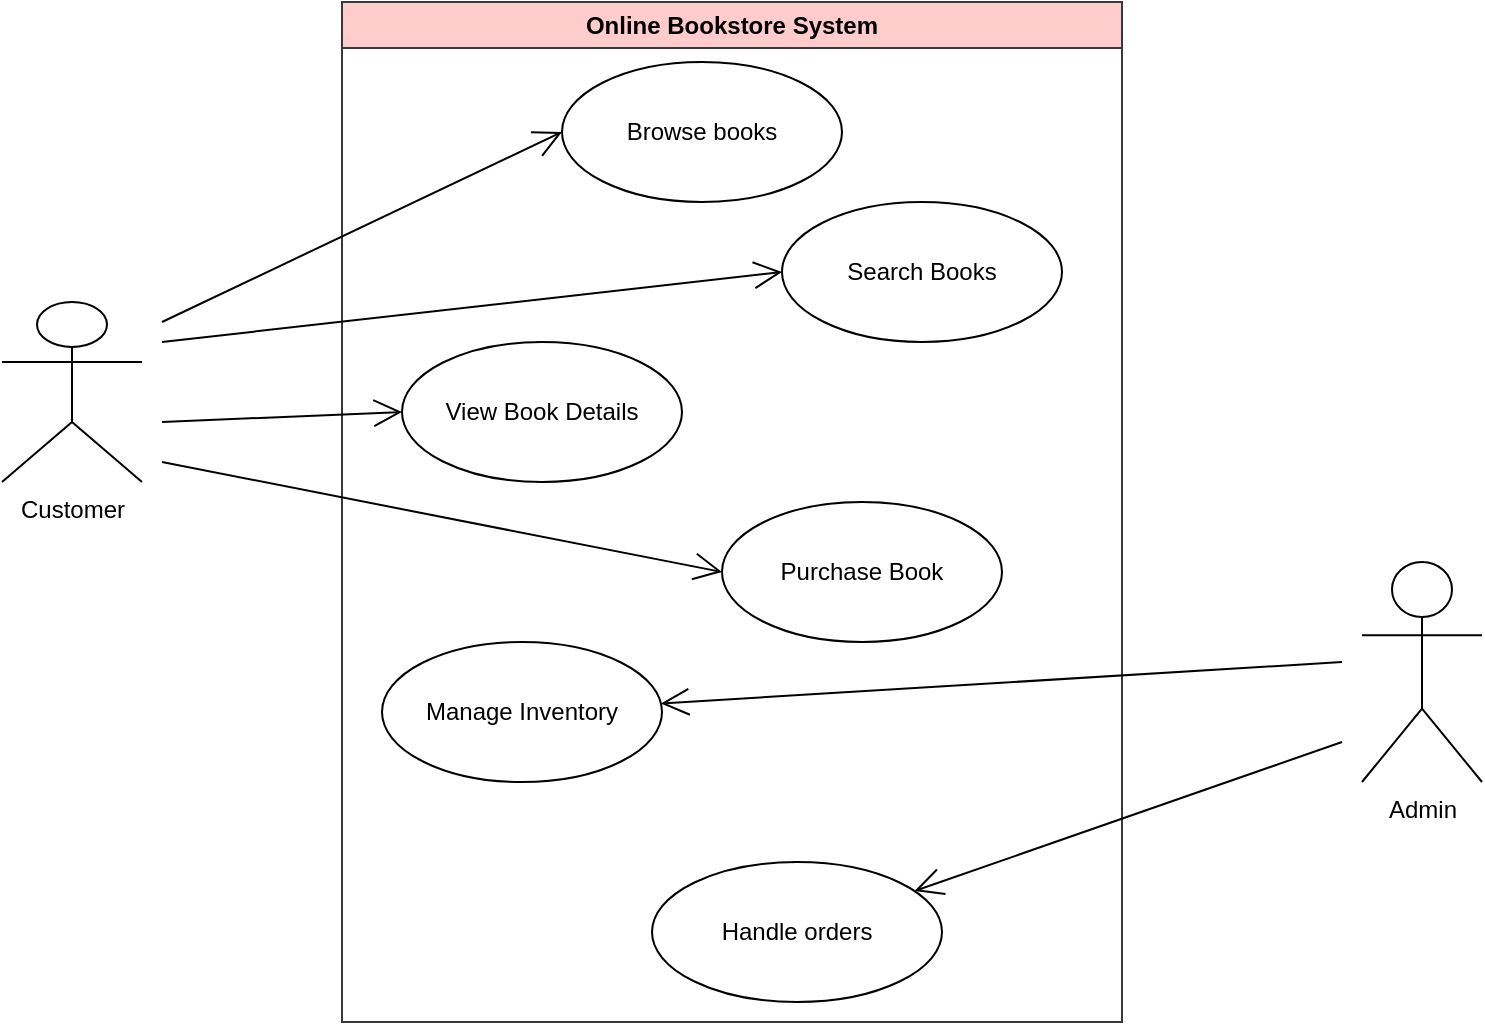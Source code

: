 <mxfile version="24.7.6">
  <diagram name="Page-1" id="HSmIllGPDzAb7NR5kv_d">
    <mxGraphModel dx="1434" dy="780" grid="1" gridSize="10" guides="1" tooltips="1" connect="1" arrows="1" fold="1" page="1" pageScale="1" pageWidth="850" pageHeight="1100" background="#FFFFFF" math="0" shadow="0">
      <root>
        <mxCell id="0" />
        <mxCell id="1" parent="0" />
        <mxCell id="G1pliu-xGV5KbGSf1WtT-1" value="Online Bookstore System" style="swimlane;whiteSpace=wrap;html=1;fillColor=#ffcccc;strokeColor=#36393d;" vertex="1" parent="1">
          <mxGeometry x="200" y="10" width="390" height="510" as="geometry">
            <mxRectangle x="280" y="10" width="140" height="30" as="alternateBounds" />
          </mxGeometry>
        </mxCell>
        <mxCell id="G1pliu-xGV5KbGSf1WtT-5" value="Browse books" style="ellipse;whiteSpace=wrap;html=1;" vertex="1" parent="G1pliu-xGV5KbGSf1WtT-1">
          <mxGeometry x="110" y="30" width="140" height="70" as="geometry" />
        </mxCell>
        <mxCell id="G1pliu-xGV5KbGSf1WtT-7" value="Search Books" style="ellipse;whiteSpace=wrap;html=1;" vertex="1" parent="G1pliu-xGV5KbGSf1WtT-1">
          <mxGeometry x="220" y="100" width="140" height="70" as="geometry" />
        </mxCell>
        <mxCell id="G1pliu-xGV5KbGSf1WtT-6" value="View Book Details" style="ellipse;whiteSpace=wrap;html=1;" vertex="1" parent="G1pliu-xGV5KbGSf1WtT-1">
          <mxGeometry x="30" y="170" width="140" height="70" as="geometry" />
        </mxCell>
        <mxCell id="G1pliu-xGV5KbGSf1WtT-9" value="Manage Inventory" style="ellipse;whiteSpace=wrap;html=1;" vertex="1" parent="G1pliu-xGV5KbGSf1WtT-1">
          <mxGeometry x="20" y="320" width="140" height="70" as="geometry" />
        </mxCell>
        <mxCell id="G1pliu-xGV5KbGSf1WtT-8" value="Purchase Book" style="ellipse;whiteSpace=wrap;html=1;" vertex="1" parent="G1pliu-xGV5KbGSf1WtT-1">
          <mxGeometry x="190" y="250" width="140" height="70" as="geometry" />
        </mxCell>
        <mxCell id="G1pliu-xGV5KbGSf1WtT-10" value="Handle orders" style="ellipse;whiteSpace=wrap;html=1;" vertex="1" parent="G1pliu-xGV5KbGSf1WtT-1">
          <mxGeometry x="155" y="430" width="145" height="70" as="geometry" />
        </mxCell>
        <mxCell id="G1pliu-xGV5KbGSf1WtT-3" value="Customer" style="shape=umlActor;verticalLabelPosition=bottom;verticalAlign=top;html=1;" vertex="1" parent="1">
          <mxGeometry x="30" y="160" width="70" height="90" as="geometry" />
        </mxCell>
        <mxCell id="G1pliu-xGV5KbGSf1WtT-2" value="Admin" style="shape=umlActor;verticalLabelPosition=bottom;verticalAlign=top;html=1;" vertex="1" parent="1">
          <mxGeometry x="710" y="290" width="60" height="110" as="geometry" />
        </mxCell>
        <mxCell id="G1pliu-xGV5KbGSf1WtT-11" value="" style="endArrow=open;endFill=1;endSize=12;html=1;rounded=0;entryX=0;entryY=0.5;entryDx=0;entryDy=0;" edge="1" parent="1" target="G1pliu-xGV5KbGSf1WtT-5">
          <mxGeometry width="160" relative="1" as="geometry">
            <mxPoint x="110" y="170" as="sourcePoint" />
            <mxPoint x="260" y="110" as="targetPoint" />
          </mxGeometry>
        </mxCell>
        <mxCell id="G1pliu-xGV5KbGSf1WtT-12" value="" style="endArrow=open;endFill=1;endSize=12;html=1;rounded=0;entryX=0;entryY=0.5;entryDx=0;entryDy=0;" edge="1" parent="1" target="G1pliu-xGV5KbGSf1WtT-7">
          <mxGeometry width="160" relative="1" as="geometry">
            <mxPoint x="110" y="180" as="sourcePoint" />
            <mxPoint x="270" y="180" as="targetPoint" />
          </mxGeometry>
        </mxCell>
        <mxCell id="G1pliu-xGV5KbGSf1WtT-13" value="" style="endArrow=open;endFill=1;endSize=12;html=1;rounded=0;entryX=0;entryY=0.5;entryDx=0;entryDy=0;" edge="1" parent="1" target="G1pliu-xGV5KbGSf1WtT-6">
          <mxGeometry width="160" relative="1" as="geometry">
            <mxPoint x="110" y="220" as="sourcePoint" />
            <mxPoint x="210" y="240" as="targetPoint" />
          </mxGeometry>
        </mxCell>
        <mxCell id="G1pliu-xGV5KbGSf1WtT-14" value="" style="endArrow=open;endFill=1;endSize=12;html=1;rounded=0;entryX=0;entryY=0.5;entryDx=0;entryDy=0;" edge="1" parent="1" target="G1pliu-xGV5KbGSf1WtT-8">
          <mxGeometry width="160" relative="1" as="geometry">
            <mxPoint x="110" y="240" as="sourcePoint" />
            <mxPoint x="270" y="240" as="targetPoint" />
          </mxGeometry>
        </mxCell>
        <mxCell id="G1pliu-xGV5KbGSf1WtT-15" value="" style="endArrow=open;endFill=1;endSize=12;html=1;rounded=0;" edge="1" parent="1" target="G1pliu-xGV5KbGSf1WtT-9">
          <mxGeometry width="160" relative="1" as="geometry">
            <mxPoint x="700" y="340" as="sourcePoint" />
            <mxPoint x="680" y="360" as="targetPoint" />
          </mxGeometry>
        </mxCell>
        <mxCell id="G1pliu-xGV5KbGSf1WtT-16" value="" style="endArrow=open;endFill=1;endSize=12;html=1;rounded=0;" edge="1" parent="1" target="G1pliu-xGV5KbGSf1WtT-10">
          <mxGeometry width="160" relative="1" as="geometry">
            <mxPoint x="700" y="380" as="sourcePoint" />
            <mxPoint x="800" y="450" as="targetPoint" />
          </mxGeometry>
        </mxCell>
      </root>
    </mxGraphModel>
  </diagram>
</mxfile>
